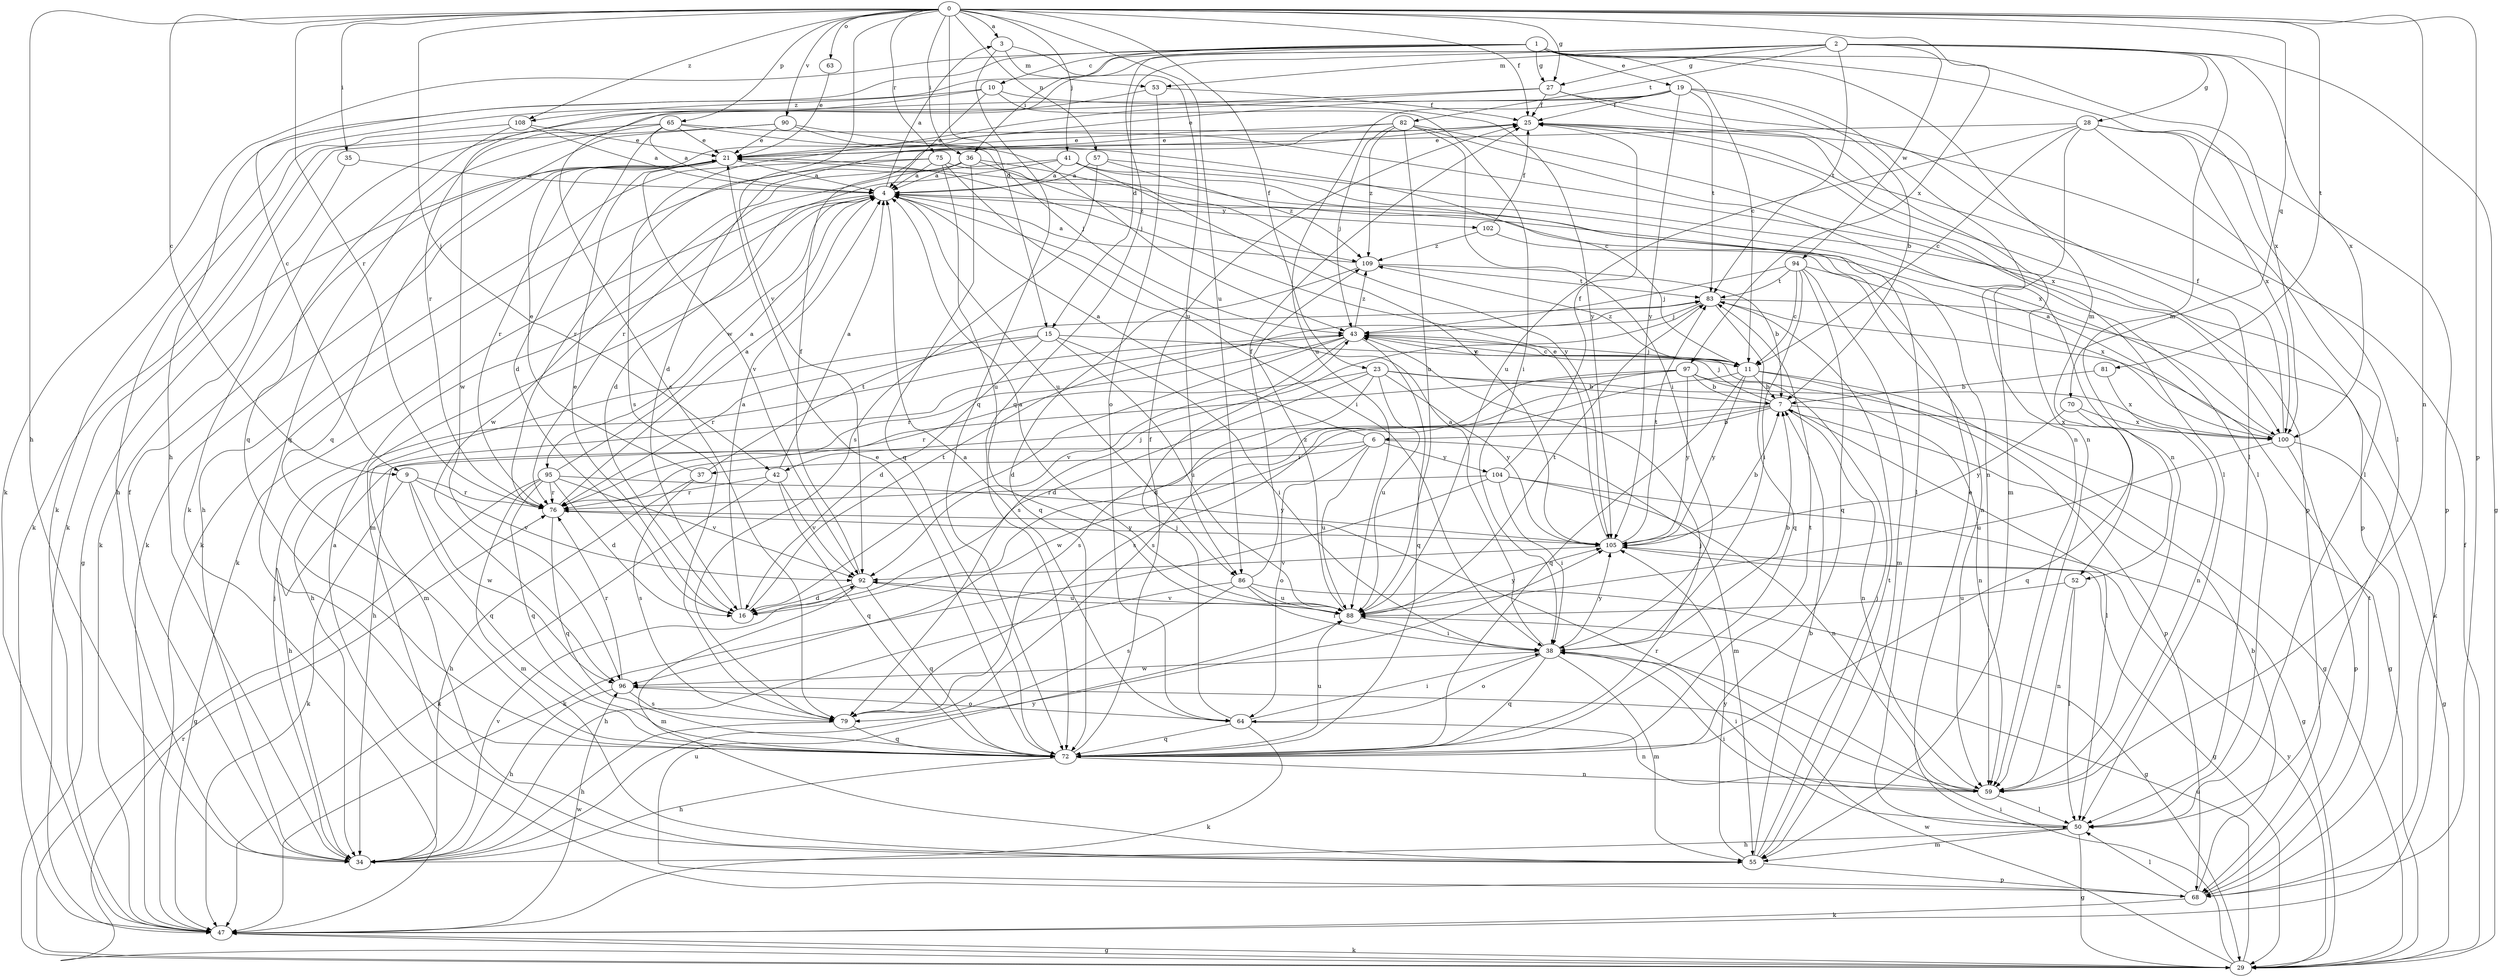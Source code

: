 strict digraph  {
0;
1;
2;
3;
4;
6;
7;
9;
10;
11;
15;
16;
19;
21;
23;
25;
27;
28;
29;
34;
35;
36;
37;
38;
41;
42;
43;
47;
50;
52;
53;
55;
57;
59;
63;
64;
65;
68;
70;
72;
75;
76;
79;
81;
82;
83;
86;
88;
90;
92;
94;
95;
96;
97;
100;
102;
104;
105;
108;
109;
0 -> 3  [label=a];
0 -> 9  [label=c];
0 -> 15  [label=d];
0 -> 23  [label=f];
0 -> 25  [label=f];
0 -> 27  [label=g];
0 -> 34  [label=h];
0 -> 35  [label=i];
0 -> 36  [label=i];
0 -> 41  [label=j];
0 -> 42  [label=j];
0 -> 57  [label=n];
0 -> 59  [label=n];
0 -> 63  [label=o];
0 -> 65  [label=p];
0 -> 68  [label=p];
0 -> 70  [label=q];
0 -> 75  [label=r];
0 -> 76  [label=r];
0 -> 81  [label=t];
0 -> 86  [label=u];
0 -> 90  [label=v];
0 -> 92  [label=v];
0 -> 97  [label=x];
0 -> 108  [label=z];
1 -> 9  [label=c];
1 -> 10  [label=c];
1 -> 11  [label=c];
1 -> 19  [label=e];
1 -> 27  [label=g];
1 -> 36  [label=i];
1 -> 47  [label=k];
1 -> 50  [label=l];
1 -> 52  [label=m];
1 -> 72  [label=q];
1 -> 100  [label=x];
2 -> 15  [label=d];
2 -> 27  [label=g];
2 -> 28  [label=g];
2 -> 29  [label=g];
2 -> 34  [label=h];
2 -> 52  [label=m];
2 -> 53  [label=m];
2 -> 79  [label=s];
2 -> 82  [label=t];
2 -> 83  [label=t];
2 -> 94  [label=w];
2 -> 100  [label=x];
3 -> 53  [label=m];
3 -> 72  [label=q];
3 -> 86  [label=u];
4 -> 3  [label=a];
4 -> 47  [label=k];
4 -> 55  [label=m];
4 -> 86  [label=u];
4 -> 95  [label=w];
4 -> 102  [label=y];
6 -> 4  [label=a];
6 -> 34  [label=h];
6 -> 37  [label=i];
6 -> 55  [label=m];
6 -> 64  [label=o];
6 -> 88  [label=u];
6 -> 104  [label=y];
7 -> 6  [label=b];
7 -> 42  [label=j];
7 -> 43  [label=j];
7 -> 50  [label=l];
7 -> 59  [label=n];
7 -> 96  [label=w];
7 -> 100  [label=x];
9 -> 47  [label=k];
9 -> 72  [label=q];
9 -> 76  [label=r];
9 -> 92  [label=v];
9 -> 96  [label=w];
10 -> 4  [label=a];
10 -> 38  [label=i];
10 -> 96  [label=w];
10 -> 105  [label=y];
10 -> 108  [label=z];
11 -> 7  [label=b];
11 -> 29  [label=g];
11 -> 43  [label=j];
11 -> 68  [label=p];
11 -> 72  [label=q];
11 -> 79  [label=s];
11 -> 105  [label=y];
11 -> 109  [label=z];
15 -> 11  [label=c];
15 -> 16  [label=d];
15 -> 38  [label=i];
15 -> 55  [label=m];
15 -> 76  [label=r];
15 -> 88  [label=u];
16 -> 4  [label=a];
16 -> 21  [label=e];
16 -> 83  [label=t];
19 -> 7  [label=b];
19 -> 21  [label=e];
19 -> 25  [label=f];
19 -> 47  [label=k];
19 -> 59  [label=n];
19 -> 83  [label=t];
19 -> 88  [label=u];
19 -> 105  [label=y];
21 -> 4  [label=a];
21 -> 29  [label=g];
21 -> 47  [label=k];
21 -> 76  [label=r];
21 -> 92  [label=v];
23 -> 7  [label=b];
23 -> 16  [label=d];
23 -> 59  [label=n];
23 -> 76  [label=r];
23 -> 79  [label=s];
23 -> 88  [label=u];
23 -> 105  [label=y];
25 -> 21  [label=e];
25 -> 50  [label=l];
25 -> 68  [label=p];
27 -> 25  [label=f];
27 -> 50  [label=l];
27 -> 59  [label=n];
27 -> 76  [label=r];
27 -> 79  [label=s];
28 -> 11  [label=c];
28 -> 21  [label=e];
28 -> 50  [label=l];
28 -> 55  [label=m];
28 -> 68  [label=p];
28 -> 88  [label=u];
28 -> 100  [label=x];
29 -> 25  [label=f];
29 -> 38  [label=i];
29 -> 47  [label=k];
29 -> 76  [label=r];
29 -> 88  [label=u];
29 -> 96  [label=w];
29 -> 105  [label=y];
34 -> 25  [label=f];
34 -> 43  [label=j];
34 -> 92  [label=v];
34 -> 105  [label=y];
35 -> 4  [label=a];
35 -> 47  [label=k];
36 -> 4  [label=a];
36 -> 47  [label=k];
36 -> 72  [label=q];
36 -> 96  [label=w];
36 -> 105  [label=y];
36 -> 109  [label=z];
37 -> 21  [label=e];
37 -> 34  [label=h];
37 -> 79  [label=s];
37 -> 83  [label=t];
38 -> 4  [label=a];
38 -> 7  [label=b];
38 -> 55  [label=m];
38 -> 64  [label=o];
38 -> 72  [label=q];
38 -> 96  [label=w];
38 -> 105  [label=y];
41 -> 4  [label=a];
41 -> 16  [label=d];
41 -> 50  [label=l];
41 -> 76  [label=r];
41 -> 100  [label=x];
41 -> 105  [label=y];
42 -> 4  [label=a];
42 -> 47  [label=k];
42 -> 72  [label=q];
42 -> 76  [label=r];
42 -> 92  [label=v];
43 -> 11  [label=c];
43 -> 16  [label=d];
43 -> 34  [label=h];
43 -> 72  [label=q];
43 -> 76  [label=r];
43 -> 92  [label=v];
43 -> 109  [label=z];
47 -> 29  [label=g];
47 -> 96  [label=w];
50 -> 21  [label=e];
50 -> 29  [label=g];
50 -> 34  [label=h];
50 -> 38  [label=i];
50 -> 55  [label=m];
52 -> 50  [label=l];
52 -> 59  [label=n];
52 -> 88  [label=u];
53 -> 25  [label=f];
53 -> 47  [label=k];
53 -> 64  [label=o];
55 -> 7  [label=b];
55 -> 43  [label=j];
55 -> 68  [label=p];
55 -> 83  [label=t];
55 -> 105  [label=y];
57 -> 4  [label=a];
57 -> 68  [label=p];
57 -> 79  [label=s];
57 -> 109  [label=z];
59 -> 38  [label=i];
59 -> 50  [label=l];
59 -> 76  [label=r];
63 -> 21  [label=e];
64 -> 4  [label=a];
64 -> 38  [label=i];
64 -> 43  [label=j];
64 -> 47  [label=k];
64 -> 59  [label=n];
64 -> 72  [label=q];
65 -> 4  [label=a];
65 -> 16  [label=d];
65 -> 21  [label=e];
65 -> 43  [label=j];
65 -> 47  [label=k];
65 -> 72  [label=q];
65 -> 100  [label=x];
68 -> 4  [label=a];
68 -> 7  [label=b];
68 -> 47  [label=k];
68 -> 50  [label=l];
68 -> 83  [label=t];
68 -> 88  [label=u];
70 -> 72  [label=q];
70 -> 100  [label=x];
70 -> 105  [label=y];
72 -> 21  [label=e];
72 -> 25  [label=f];
72 -> 34  [label=h];
72 -> 43  [label=j];
72 -> 59  [label=n];
72 -> 83  [label=t];
72 -> 88  [label=u];
75 -> 4  [label=a];
75 -> 34  [label=h];
75 -> 38  [label=i];
75 -> 59  [label=n];
75 -> 76  [label=r];
75 -> 88  [label=u];
76 -> 4  [label=a];
76 -> 72  [label=q];
76 -> 105  [label=y];
79 -> 34  [label=h];
79 -> 72  [label=q];
81 -> 7  [label=b];
81 -> 59  [label=n];
82 -> 16  [label=d];
82 -> 21  [label=e];
82 -> 38  [label=i];
82 -> 43  [label=j];
82 -> 50  [label=l];
82 -> 59  [label=n];
82 -> 88  [label=u];
82 -> 109  [label=z];
83 -> 43  [label=j];
83 -> 47  [label=k];
83 -> 72  [label=q];
83 -> 79  [label=s];
86 -> 25  [label=f];
86 -> 29  [label=g];
86 -> 34  [label=h];
86 -> 38  [label=i];
86 -> 79  [label=s];
86 -> 88  [label=u];
88 -> 4  [label=a];
88 -> 38  [label=i];
88 -> 83  [label=t];
88 -> 92  [label=v];
88 -> 105  [label=y];
88 -> 109  [label=z];
90 -> 11  [label=c];
90 -> 21  [label=e];
90 -> 43  [label=j];
90 -> 47  [label=k];
90 -> 72  [label=q];
92 -> 16  [label=d];
92 -> 25  [label=f];
92 -> 55  [label=m];
92 -> 72  [label=q];
92 -> 88  [label=u];
94 -> 11  [label=c];
94 -> 38  [label=i];
94 -> 43  [label=j];
94 -> 55  [label=m];
94 -> 72  [label=q];
94 -> 83  [label=t];
94 -> 100  [label=x];
95 -> 4  [label=a];
95 -> 16  [label=d];
95 -> 29  [label=g];
95 -> 55  [label=m];
95 -> 72  [label=q];
95 -> 76  [label=r];
95 -> 92  [label=v];
95 -> 105  [label=y];
96 -> 34  [label=h];
96 -> 64  [label=o];
96 -> 76  [label=r];
96 -> 79  [label=s];
97 -> 7  [label=b];
97 -> 16  [label=d];
97 -> 29  [label=g];
97 -> 34  [label=h];
97 -> 79  [label=s];
97 -> 100  [label=x];
97 -> 105  [label=y];
100 -> 4  [label=a];
100 -> 25  [label=f];
100 -> 29  [label=g];
100 -> 68  [label=p];
100 -> 88  [label=u];
102 -> 25  [label=f];
102 -> 59  [label=n];
102 -> 109  [label=z];
104 -> 25  [label=f];
104 -> 29  [label=g];
104 -> 38  [label=i];
104 -> 47  [label=k];
104 -> 59  [label=n];
104 -> 76  [label=r];
105 -> 7  [label=b];
105 -> 21  [label=e];
105 -> 29  [label=g];
105 -> 83  [label=t];
105 -> 92  [label=v];
108 -> 4  [label=a];
108 -> 21  [label=e];
108 -> 34  [label=h];
108 -> 72  [label=q];
109 -> 4  [label=a];
109 -> 7  [label=b];
109 -> 72  [label=q];
109 -> 83  [label=t];
}
